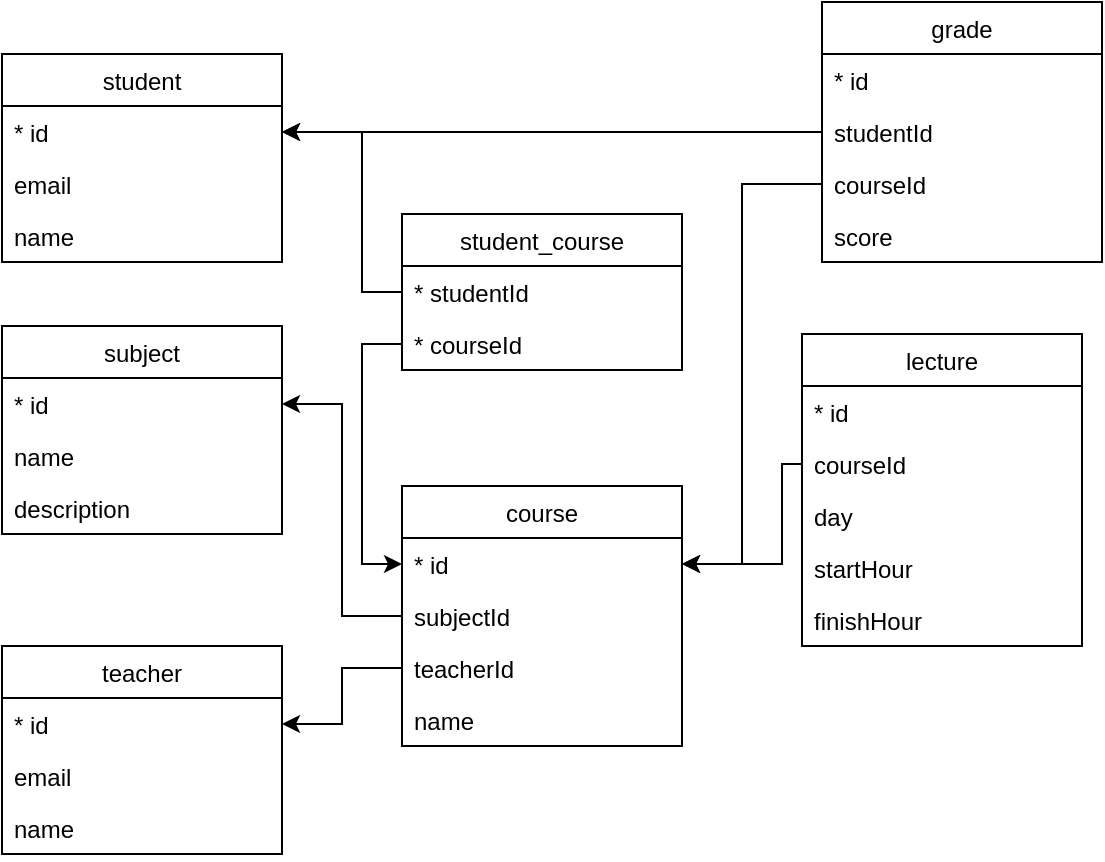<mxfile version="20.5.3" type="device"><diagram id="qou99vY1BAkNhvRmpCiG" name="Page-1"><mxGraphModel dx="1422" dy="768" grid="1" gridSize="10" guides="1" tooltips="1" connect="1" arrows="1" fold="1" page="1" pageScale="1" pageWidth="850" pageHeight="1100" math="0" shadow="0"><root><mxCell id="0"/><mxCell id="1" parent="0"/><mxCell id="Dx1lDQ6sQvhMdny-qze0-21" value="student" style="swimlane;fontStyle=0;childLayout=stackLayout;horizontal=1;startSize=26;fillColor=none;horizontalStack=0;resizeParent=1;resizeParentMax=0;resizeLast=0;collapsible=1;marginBottom=0;" parent="1" vertex="1"><mxGeometry x="70" y="90" width="140" height="104" as="geometry"/></mxCell><mxCell id="Dx1lDQ6sQvhMdny-qze0-22" value="* id" style="text;strokeColor=none;fillColor=none;align=left;verticalAlign=top;spacingLeft=4;spacingRight=4;overflow=hidden;rotatable=0;points=[[0,0.5],[1,0.5]];portConstraint=eastwest;" parent="Dx1lDQ6sQvhMdny-qze0-21" vertex="1"><mxGeometry y="26" width="140" height="26" as="geometry"/></mxCell><mxCell id="Dx1lDQ6sQvhMdny-qze0-23" value="email" style="text;strokeColor=none;fillColor=none;align=left;verticalAlign=top;spacingLeft=4;spacingRight=4;overflow=hidden;rotatable=0;points=[[0,0.5],[1,0.5]];portConstraint=eastwest;" parent="Dx1lDQ6sQvhMdny-qze0-21" vertex="1"><mxGeometry y="52" width="140" height="26" as="geometry"/></mxCell><mxCell id="Dx1lDQ6sQvhMdny-qze0-24" value="name" style="text;strokeColor=none;fillColor=none;align=left;verticalAlign=top;spacingLeft=4;spacingRight=4;overflow=hidden;rotatable=0;points=[[0,0.5],[1,0.5]];portConstraint=eastwest;" parent="Dx1lDQ6sQvhMdny-qze0-21" vertex="1"><mxGeometry y="78" width="140" height="26" as="geometry"/></mxCell><mxCell id="Dx1lDQ6sQvhMdny-qze0-30" value="course" style="swimlane;fontStyle=0;childLayout=stackLayout;horizontal=1;startSize=26;fillColor=none;horizontalStack=0;resizeParent=1;resizeParentMax=0;resizeLast=0;collapsible=1;marginBottom=0;" parent="1" vertex="1"><mxGeometry x="270" y="306" width="140" height="130" as="geometry"/></mxCell><mxCell id="Dx1lDQ6sQvhMdny-qze0-31" value="* id" style="text;strokeColor=none;fillColor=none;align=left;verticalAlign=top;spacingLeft=4;spacingRight=4;overflow=hidden;rotatable=0;points=[[0,0.5],[1,0.5]];portConstraint=eastwest;" parent="Dx1lDQ6sQvhMdny-qze0-30" vertex="1"><mxGeometry y="26" width="140" height="26" as="geometry"/></mxCell><mxCell id="Dx1lDQ6sQvhMdny-qze0-32" value="subjectId" style="text;strokeColor=none;fillColor=none;align=left;verticalAlign=top;spacingLeft=4;spacingRight=4;overflow=hidden;rotatable=0;points=[[0,0.5],[1,0.5]];portConstraint=eastwest;" parent="Dx1lDQ6sQvhMdny-qze0-30" vertex="1"><mxGeometry y="52" width="140" height="26" as="geometry"/></mxCell><mxCell id="I8lljOc7Qnnp0FMcRf_E-35" value="teacherId" style="text;strokeColor=none;fillColor=none;align=left;verticalAlign=top;spacingLeft=4;spacingRight=4;overflow=hidden;rotatable=0;points=[[0,0.5],[1,0.5]];portConstraint=eastwest;" parent="Dx1lDQ6sQvhMdny-qze0-30" vertex="1"><mxGeometry y="78" width="140" height="26" as="geometry"/></mxCell><mxCell id="I8lljOc7Qnnp0FMcRf_E-7" value="name" style="text;strokeColor=none;fillColor=none;align=left;verticalAlign=top;spacingLeft=4;spacingRight=4;overflow=hidden;rotatable=0;points=[[0,0.5],[1,0.5]];portConstraint=eastwest;" parent="Dx1lDQ6sQvhMdny-qze0-30" vertex="1"><mxGeometry y="104" width="140" height="26" as="geometry"/></mxCell><mxCell id="Dx1lDQ6sQvhMdny-qze0-40" value="subject" style="swimlane;fontStyle=0;childLayout=stackLayout;horizontal=1;startSize=26;fillColor=none;horizontalStack=0;resizeParent=1;resizeParentMax=0;resizeLast=0;collapsible=1;marginBottom=0;" parent="1" vertex="1"><mxGeometry x="70" y="226" width="140" height="104" as="geometry"/></mxCell><mxCell id="Dx1lDQ6sQvhMdny-qze0-41" value="* id" style="text;strokeColor=none;fillColor=none;align=left;verticalAlign=top;spacingLeft=4;spacingRight=4;overflow=hidden;rotatable=0;points=[[0,0.5],[1,0.5]];portConstraint=eastwest;" parent="Dx1lDQ6sQvhMdny-qze0-40" vertex="1"><mxGeometry y="26" width="140" height="26" as="geometry"/></mxCell><mxCell id="Dx1lDQ6sQvhMdny-qze0-42" value="name" style="text;strokeColor=none;fillColor=none;align=left;verticalAlign=top;spacingLeft=4;spacingRight=4;overflow=hidden;rotatable=0;points=[[0,0.5],[1,0.5]];portConstraint=eastwest;" parent="Dx1lDQ6sQvhMdny-qze0-40" vertex="1"><mxGeometry y="52" width="140" height="26" as="geometry"/></mxCell><mxCell id="I8lljOc7Qnnp0FMcRf_E-34" value="description" style="text;strokeColor=none;fillColor=none;align=left;verticalAlign=top;spacingLeft=4;spacingRight=4;overflow=hidden;rotatable=0;points=[[0,0.5],[1,0.5]];portConstraint=eastwest;" parent="Dx1lDQ6sQvhMdny-qze0-40" vertex="1"><mxGeometry y="78" width="140" height="26" as="geometry"/></mxCell><mxCell id="I8lljOc7Qnnp0FMcRf_E-1" value="teacher" style="swimlane;fontStyle=0;childLayout=stackLayout;horizontal=1;startSize=26;fillColor=none;horizontalStack=0;resizeParent=1;resizeParentMax=0;resizeLast=0;collapsible=1;marginBottom=0;" parent="1" vertex="1"><mxGeometry x="70" y="386" width="140" height="104" as="geometry"/></mxCell><mxCell id="I8lljOc7Qnnp0FMcRf_E-2" value="* id" style="text;strokeColor=none;fillColor=none;align=left;verticalAlign=top;spacingLeft=4;spacingRight=4;overflow=hidden;rotatable=0;points=[[0,0.5],[1,0.5]];portConstraint=eastwest;" parent="I8lljOc7Qnnp0FMcRf_E-1" vertex="1"><mxGeometry y="26" width="140" height="26" as="geometry"/></mxCell><mxCell id="I8lljOc7Qnnp0FMcRf_E-3" value="email" style="text;strokeColor=none;fillColor=none;align=left;verticalAlign=top;spacingLeft=4;spacingRight=4;overflow=hidden;rotatable=0;points=[[0,0.5],[1,0.5]];portConstraint=eastwest;" parent="I8lljOc7Qnnp0FMcRf_E-1" vertex="1"><mxGeometry y="52" width="140" height="26" as="geometry"/></mxCell><mxCell id="I8lljOc7Qnnp0FMcRf_E-4" value="name" style="text;strokeColor=none;fillColor=none;align=left;verticalAlign=top;spacingLeft=4;spacingRight=4;overflow=hidden;rotatable=0;points=[[0,0.5],[1,0.5]];portConstraint=eastwest;" parent="I8lljOc7Qnnp0FMcRf_E-1" vertex="1"><mxGeometry y="78" width="140" height="26" as="geometry"/></mxCell><mxCell id="I8lljOc7Qnnp0FMcRf_E-53" style="edgeStyle=orthogonalEdgeStyle;rounded=0;orthogonalLoop=1;jettySize=auto;html=1;entryX=1;entryY=0.5;entryDx=0;entryDy=0;" parent="1" source="I8lljOc7Qnnp0FMcRf_E-14" target="Dx1lDQ6sQvhMdny-qze0-22" edge="1"><mxGeometry relative="1" as="geometry"/></mxCell><mxCell id="I8lljOc7Qnnp0FMcRf_E-14" value="grade" style="swimlane;fontStyle=0;childLayout=stackLayout;horizontal=1;startSize=26;fillColor=none;horizontalStack=0;resizeParent=1;resizeParentMax=0;resizeLast=0;collapsible=1;marginBottom=0;" parent="1" vertex="1"><mxGeometry x="480" y="64" width="140" height="130" as="geometry"/></mxCell><mxCell id="I8lljOc7Qnnp0FMcRf_E-15" value="* id" style="text;strokeColor=none;fillColor=none;align=left;verticalAlign=top;spacingLeft=4;spacingRight=4;overflow=hidden;rotatable=0;points=[[0,0.5],[1,0.5]];portConstraint=eastwest;" parent="I8lljOc7Qnnp0FMcRf_E-14" vertex="1"><mxGeometry y="26" width="140" height="26" as="geometry"/></mxCell><mxCell id="I8lljOc7Qnnp0FMcRf_E-16" value="studentId" style="text;strokeColor=none;fillColor=none;align=left;verticalAlign=top;spacingLeft=4;spacingRight=4;overflow=hidden;rotatable=0;points=[[0,0.5],[1,0.5]];portConstraint=eastwest;" parent="I8lljOc7Qnnp0FMcRf_E-14" vertex="1"><mxGeometry y="52" width="140" height="26" as="geometry"/></mxCell><mxCell id="I8lljOc7Qnnp0FMcRf_E-17" value="courseId" style="text;strokeColor=none;fillColor=none;align=left;verticalAlign=top;spacingLeft=4;spacingRight=4;overflow=hidden;rotatable=0;points=[[0,0.5],[1,0.5]];portConstraint=eastwest;" parent="I8lljOc7Qnnp0FMcRf_E-14" vertex="1"><mxGeometry y="78" width="140" height="26" as="geometry"/></mxCell><mxCell id="I8lljOc7Qnnp0FMcRf_E-22" value="score" style="text;strokeColor=none;fillColor=none;align=left;verticalAlign=top;spacingLeft=4;spacingRight=4;overflow=hidden;rotatable=0;points=[[0,0.5],[1,0.5]];portConstraint=eastwest;" parent="I8lljOc7Qnnp0FMcRf_E-14" vertex="1"><mxGeometry y="104" width="140" height="26" as="geometry"/></mxCell><mxCell id="I8lljOc7Qnnp0FMcRf_E-40" style="edgeStyle=orthogonalEdgeStyle;rounded=0;orthogonalLoop=1;jettySize=auto;html=1;entryX=1;entryY=0.5;entryDx=0;entryDy=0;exitX=0;exitY=0.5;exitDx=0;exitDy=0;" parent="1" source="I8lljOc7Qnnp0FMcRf_E-30" target="Dx1lDQ6sQvhMdny-qze0-31" edge="1"><mxGeometry relative="1" as="geometry"><Array as="points"><mxPoint x="460" y="295"/><mxPoint x="460" y="345"/></Array></mxGeometry></mxCell><mxCell id="I8lljOc7Qnnp0FMcRf_E-27" value="lecture" style="swimlane;fontStyle=0;childLayout=stackLayout;horizontal=1;startSize=26;fillColor=none;horizontalStack=0;resizeParent=1;resizeParentMax=0;resizeLast=0;collapsible=1;marginBottom=0;" parent="1" vertex="1"><mxGeometry x="470" y="230" width="140" height="156" as="geometry"/></mxCell><mxCell id="I8lljOc7Qnnp0FMcRf_E-28" value="* id" style="text;strokeColor=none;fillColor=none;align=left;verticalAlign=top;spacingLeft=4;spacingRight=4;overflow=hidden;rotatable=0;points=[[0,0.5],[1,0.5]];portConstraint=eastwest;" parent="I8lljOc7Qnnp0FMcRf_E-27" vertex="1"><mxGeometry y="26" width="140" height="26" as="geometry"/></mxCell><mxCell id="I8lljOc7Qnnp0FMcRf_E-30" value="courseId" style="text;strokeColor=none;fillColor=none;align=left;verticalAlign=top;spacingLeft=4;spacingRight=4;overflow=hidden;rotatable=0;points=[[0,0.5],[1,0.5]];portConstraint=eastwest;" parent="I8lljOc7Qnnp0FMcRf_E-27" vertex="1"><mxGeometry y="52" width="140" height="26" as="geometry"/></mxCell><mxCell id="I8lljOc7Qnnp0FMcRf_E-31" value="day" style="text;strokeColor=none;fillColor=none;align=left;verticalAlign=top;spacingLeft=4;spacingRight=4;overflow=hidden;rotatable=0;points=[[0,0.5],[1,0.5]];portConstraint=eastwest;" parent="I8lljOc7Qnnp0FMcRf_E-27" vertex="1"><mxGeometry y="78" width="140" height="26" as="geometry"/></mxCell><mxCell id="I8lljOc7Qnnp0FMcRf_E-32" value="startHour" style="text;strokeColor=none;fillColor=none;align=left;verticalAlign=top;spacingLeft=4;spacingRight=4;overflow=hidden;rotatable=0;points=[[0,0.5],[1,0.5]];portConstraint=eastwest;" parent="I8lljOc7Qnnp0FMcRf_E-27" vertex="1"><mxGeometry y="104" width="140" height="26" as="geometry"/></mxCell><mxCell id="I8lljOc7Qnnp0FMcRf_E-33" value="finishHour" style="text;strokeColor=none;fillColor=none;align=left;verticalAlign=top;spacingLeft=4;spacingRight=4;overflow=hidden;rotatable=0;points=[[0,0.5],[1,0.5]];portConstraint=eastwest;" parent="I8lljOc7Qnnp0FMcRf_E-27" vertex="1"><mxGeometry y="130" width="140" height="26" as="geometry"/></mxCell><mxCell id="I8lljOc7Qnnp0FMcRf_E-36" style="edgeStyle=orthogonalEdgeStyle;rounded=0;orthogonalLoop=1;jettySize=auto;html=1;entryX=1;entryY=0.5;entryDx=0;entryDy=0;" parent="1" source="Dx1lDQ6sQvhMdny-qze0-32" target="Dx1lDQ6sQvhMdny-qze0-41" edge="1"><mxGeometry relative="1" as="geometry"/></mxCell><mxCell id="I8lljOc7Qnnp0FMcRf_E-39" style="edgeStyle=orthogonalEdgeStyle;rounded=0;orthogonalLoop=1;jettySize=auto;html=1;entryX=1;entryY=0.5;entryDx=0;entryDy=0;" parent="1" source="I8lljOc7Qnnp0FMcRf_E-35" target="I8lljOc7Qnnp0FMcRf_E-2" edge="1"><mxGeometry relative="1" as="geometry"/></mxCell><mxCell id="I8lljOc7Qnnp0FMcRf_E-54" style="edgeStyle=orthogonalEdgeStyle;rounded=0;orthogonalLoop=1;jettySize=auto;html=1;entryX=1;entryY=0.5;entryDx=0;entryDy=0;exitX=0;exitY=0.5;exitDx=0;exitDy=0;" parent="1" source="I8lljOc7Qnnp0FMcRf_E-17" target="Dx1lDQ6sQvhMdny-qze0-31" edge="1"><mxGeometry relative="1" as="geometry"><Array as="points"><mxPoint x="440" y="155"/><mxPoint x="440" y="345"/></Array></mxGeometry></mxCell><mxCell id="I8lljOc7Qnnp0FMcRf_E-59" style="edgeStyle=orthogonalEdgeStyle;rounded=0;orthogonalLoop=1;jettySize=auto;html=1;entryX=1;entryY=0.5;entryDx=0;entryDy=0;" parent="1" source="I8lljOc7Qnnp0FMcRf_E-55" target="Dx1lDQ6sQvhMdny-qze0-22" edge="1"><mxGeometry relative="1" as="geometry"><Array as="points"><mxPoint x="250" y="209"/><mxPoint x="250" y="129"/></Array></mxGeometry></mxCell><mxCell id="I8lljOc7Qnnp0FMcRf_E-55" value="student_course" style="swimlane;fontStyle=0;childLayout=stackLayout;horizontal=1;startSize=26;fillColor=none;horizontalStack=0;resizeParent=1;resizeParentMax=0;resizeLast=0;collapsible=1;marginBottom=0;" parent="1" vertex="1"><mxGeometry x="270" y="170" width="140" height="78" as="geometry"/></mxCell><mxCell id="I8lljOc7Qnnp0FMcRf_E-57" value="* studentId" style="text;strokeColor=none;fillColor=none;align=left;verticalAlign=top;spacingLeft=4;spacingRight=4;overflow=hidden;rotatable=0;points=[[0,0.5],[1,0.5]];portConstraint=eastwest;" parent="I8lljOc7Qnnp0FMcRf_E-55" vertex="1"><mxGeometry y="26" width="140" height="26" as="geometry"/></mxCell><mxCell id="I8lljOc7Qnnp0FMcRf_E-58" value="* courseId" style="text;strokeColor=none;fillColor=none;align=left;verticalAlign=top;spacingLeft=4;spacingRight=4;overflow=hidden;rotatable=0;points=[[0,0.5],[1,0.5]];portConstraint=eastwest;" parent="I8lljOc7Qnnp0FMcRf_E-55" vertex="1"><mxGeometry y="52" width="140" height="26" as="geometry"/></mxCell><mxCell id="I8lljOc7Qnnp0FMcRf_E-61" style="edgeStyle=orthogonalEdgeStyle;rounded=0;orthogonalLoop=1;jettySize=auto;html=1;entryX=0;entryY=0.5;entryDx=0;entryDy=0;" parent="1" source="I8lljOc7Qnnp0FMcRf_E-58" target="Dx1lDQ6sQvhMdny-qze0-31" edge="1"><mxGeometry relative="1" as="geometry"/></mxCell></root></mxGraphModel></diagram></mxfile>